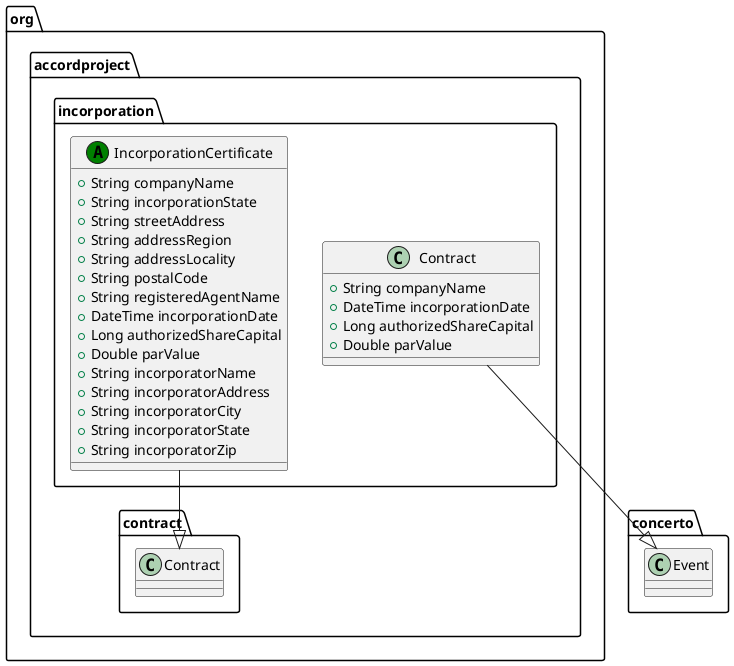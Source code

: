 @startuml
class org.accordproject.incorporation.IncorporationCertificate << (A,green) >> {
   + String companyName
   + String incorporationState
   + String streetAddress
   + String addressRegion
   + String addressLocality
   + String postalCode
   + String registeredAgentName
   + DateTime incorporationDate
   + Long authorizedShareCapital
   + Double parValue
   + String incorporatorName
   + String incorporatorAddress
   + String incorporatorCity
   + String incorporatorState
   + String incorporatorZip
}
org.accordproject.incorporation.IncorporationCertificate --|> org.accordproject.contract.Contract
class org.accordproject.incorporation.Contract {
   + String companyName
   + DateTime incorporationDate
   + Long authorizedShareCapital
   + Double parValue
}
org.accordproject.incorporation.Contract --|> concerto.Event
@enduml
